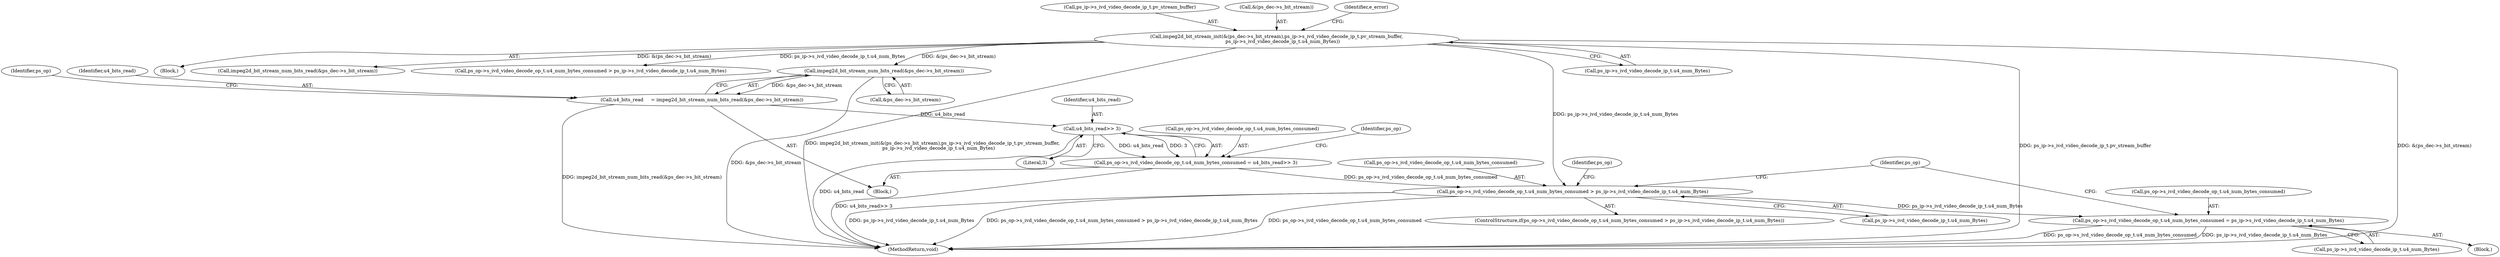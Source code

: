 digraph "0_Android_a86eb798d077b9b25c8f8c77e3c02c2f287c1ce7_1@API" {
"1000158" [label="(Call,impeg2d_bit_stream_num_bits_read(&ps_dec->s_bit_stream))"];
"1000120" [label="(Call,impeg2d_bit_stream_init(&(ps_dec->s_bit_stream),ps_ip->s_ivd_video_decode_ip_t.pv_stream_buffer,\n        ps_ip->s_ivd_video_decode_ip_t.u4_num_Bytes))"];
"1000156" [label="(Call,u4_bits_read     = impeg2d_bit_stream_num_bits_read(&ps_dec->s_bit_stream))"];
"1000169" [label="(Call,u4_bits_read>> 3)"];
"1000163" [label="(Call,ps_op->s_ivd_video_decode_op_t.u4_num_bytes_consumed = u4_bits_read>> 3)"];
"1000173" [label="(Call,ps_op->s_ivd_video_decode_op_t.u4_num_bytes_consumed > ps_ip->s_ivd_video_decode_ip_t.u4_num_Bytes)"];
"1000185" [label="(Call,ps_op->s_ivd_video_decode_op_t.u4_num_bytes_consumed = ps_ip->s_ivd_video_decode_ip_t.u4_num_Bytes)"];
"1000105" [label="(Block,)"];
"1000284" [label="(Call,impeg2d_bit_stream_num_bits_read(&ps_dec->s_bit_stream))"];
"1000125" [label="(Call,ps_ip->s_ivd_video_decode_ip_t.pv_stream_buffer)"];
"1000157" [label="(Identifier,u4_bits_read)"];
"1000171" [label="(Literal,3)"];
"1000299" [label="(Call,ps_op->s_ivd_video_decode_op_t.u4_num_bytes_consumed > ps_ip->s_ivd_video_decode_ip_t.u4_num_Bytes)"];
"1000163" [label="(Call,ps_op->s_ivd_video_decode_op_t.u4_num_bytes_consumed = u4_bits_read>> 3)"];
"1000200" [label="(Identifier,ps_op)"];
"1000191" [label="(Call,ps_ip->s_ivd_video_decode_ip_t.u4_num_Bytes)"];
"1000186" [label="(Call,ps_op->s_ivd_video_decode_op_t.u4_num_bytes_consumed)"];
"1000169" [label="(Call,u4_bits_read>> 3)"];
"1000164" [label="(Call,ps_op->s_ivd_video_decode_op_t.u4_num_bytes_consumed)"];
"1000170" [label="(Identifier,u4_bits_read)"];
"1000166" [label="(Identifier,ps_op)"];
"1000156" [label="(Call,u4_bits_read     = impeg2d_bit_stream_num_bits_read(&ps_dec->s_bit_stream))"];
"1000334" [label="(MethodReturn,void)"];
"1000174" [label="(Call,ps_op->s_ivd_video_decode_op_t.u4_num_bytes_consumed)"];
"1000188" [label="(Identifier,ps_op)"];
"1000121" [label="(Call,&(ps_dec->s_bit_stream))"];
"1000184" [label="(Block,)"];
"1000148" [label="(Block,)"];
"1000172" [label="(ControlStructure,if(ps_op->s_ivd_video_decode_op_t.u4_num_bytes_consumed > ps_ip->s_ivd_video_decode_ip_t.u4_num_Bytes))"];
"1000179" [label="(Call,ps_ip->s_ivd_video_decode_ip_t.u4_num_Bytes)"];
"1000173" [label="(Call,ps_op->s_ivd_video_decode_op_t.u4_num_bytes_consumed > ps_ip->s_ivd_video_decode_ip_t.u4_num_Bytes)"];
"1000159" [label="(Call,&ps_dec->s_bit_stream)"];
"1000120" [label="(Call,impeg2d_bit_stream_init(&(ps_dec->s_bit_stream),ps_ip->s_ivd_video_decode_ip_t.pv_stream_buffer,\n        ps_ip->s_ivd_video_decode_ip_t.u4_num_Bytes))"];
"1000176" [label="(Identifier,ps_op)"];
"1000158" [label="(Call,impeg2d_bit_stream_num_bits_read(&ps_dec->s_bit_stream))"];
"1000185" [label="(Call,ps_op->s_ivd_video_decode_op_t.u4_num_bytes_consumed = ps_ip->s_ivd_video_decode_ip_t.u4_num_Bytes)"];
"1000139" [label="(Identifier,e_error)"];
"1000130" [label="(Call,ps_ip->s_ivd_video_decode_ip_t.u4_num_Bytes)"];
"1000158" -> "1000156"  [label="AST: "];
"1000158" -> "1000159"  [label="CFG: "];
"1000159" -> "1000158"  [label="AST: "];
"1000156" -> "1000158"  [label="CFG: "];
"1000158" -> "1000334"  [label="DDG: &ps_dec->s_bit_stream"];
"1000158" -> "1000156"  [label="DDG: &ps_dec->s_bit_stream"];
"1000120" -> "1000158"  [label="DDG: &(ps_dec->s_bit_stream)"];
"1000120" -> "1000105"  [label="AST: "];
"1000120" -> "1000130"  [label="CFG: "];
"1000121" -> "1000120"  [label="AST: "];
"1000125" -> "1000120"  [label="AST: "];
"1000130" -> "1000120"  [label="AST: "];
"1000139" -> "1000120"  [label="CFG: "];
"1000120" -> "1000334"  [label="DDG: ps_ip->s_ivd_video_decode_ip_t.pv_stream_buffer"];
"1000120" -> "1000334"  [label="DDG: &(ps_dec->s_bit_stream)"];
"1000120" -> "1000334"  [label="DDG: impeg2d_bit_stream_init(&(ps_dec->s_bit_stream),ps_ip->s_ivd_video_decode_ip_t.pv_stream_buffer,\n        ps_ip->s_ivd_video_decode_ip_t.u4_num_Bytes)"];
"1000120" -> "1000173"  [label="DDG: ps_ip->s_ivd_video_decode_ip_t.u4_num_Bytes"];
"1000120" -> "1000284"  [label="DDG: &(ps_dec->s_bit_stream)"];
"1000120" -> "1000299"  [label="DDG: ps_ip->s_ivd_video_decode_ip_t.u4_num_Bytes"];
"1000156" -> "1000148"  [label="AST: "];
"1000157" -> "1000156"  [label="AST: "];
"1000166" -> "1000156"  [label="CFG: "];
"1000156" -> "1000334"  [label="DDG: impeg2d_bit_stream_num_bits_read(&ps_dec->s_bit_stream)"];
"1000156" -> "1000169"  [label="DDG: u4_bits_read"];
"1000169" -> "1000163"  [label="AST: "];
"1000169" -> "1000171"  [label="CFG: "];
"1000170" -> "1000169"  [label="AST: "];
"1000171" -> "1000169"  [label="AST: "];
"1000163" -> "1000169"  [label="CFG: "];
"1000169" -> "1000334"  [label="DDG: u4_bits_read"];
"1000169" -> "1000163"  [label="DDG: u4_bits_read"];
"1000169" -> "1000163"  [label="DDG: 3"];
"1000163" -> "1000148"  [label="AST: "];
"1000164" -> "1000163"  [label="AST: "];
"1000176" -> "1000163"  [label="CFG: "];
"1000163" -> "1000334"  [label="DDG: u4_bits_read>> 3"];
"1000163" -> "1000173"  [label="DDG: ps_op->s_ivd_video_decode_op_t.u4_num_bytes_consumed"];
"1000173" -> "1000172"  [label="AST: "];
"1000173" -> "1000179"  [label="CFG: "];
"1000174" -> "1000173"  [label="AST: "];
"1000179" -> "1000173"  [label="AST: "];
"1000188" -> "1000173"  [label="CFG: "];
"1000200" -> "1000173"  [label="CFG: "];
"1000173" -> "1000334"  [label="DDG: ps_ip->s_ivd_video_decode_ip_t.u4_num_Bytes"];
"1000173" -> "1000334"  [label="DDG: ps_op->s_ivd_video_decode_op_t.u4_num_bytes_consumed > ps_ip->s_ivd_video_decode_ip_t.u4_num_Bytes"];
"1000173" -> "1000334"  [label="DDG: ps_op->s_ivd_video_decode_op_t.u4_num_bytes_consumed"];
"1000173" -> "1000185"  [label="DDG: ps_ip->s_ivd_video_decode_ip_t.u4_num_Bytes"];
"1000185" -> "1000184"  [label="AST: "];
"1000185" -> "1000191"  [label="CFG: "];
"1000186" -> "1000185"  [label="AST: "];
"1000191" -> "1000185"  [label="AST: "];
"1000200" -> "1000185"  [label="CFG: "];
"1000185" -> "1000334"  [label="DDG: ps_op->s_ivd_video_decode_op_t.u4_num_bytes_consumed"];
"1000185" -> "1000334"  [label="DDG: ps_ip->s_ivd_video_decode_ip_t.u4_num_Bytes"];
}
